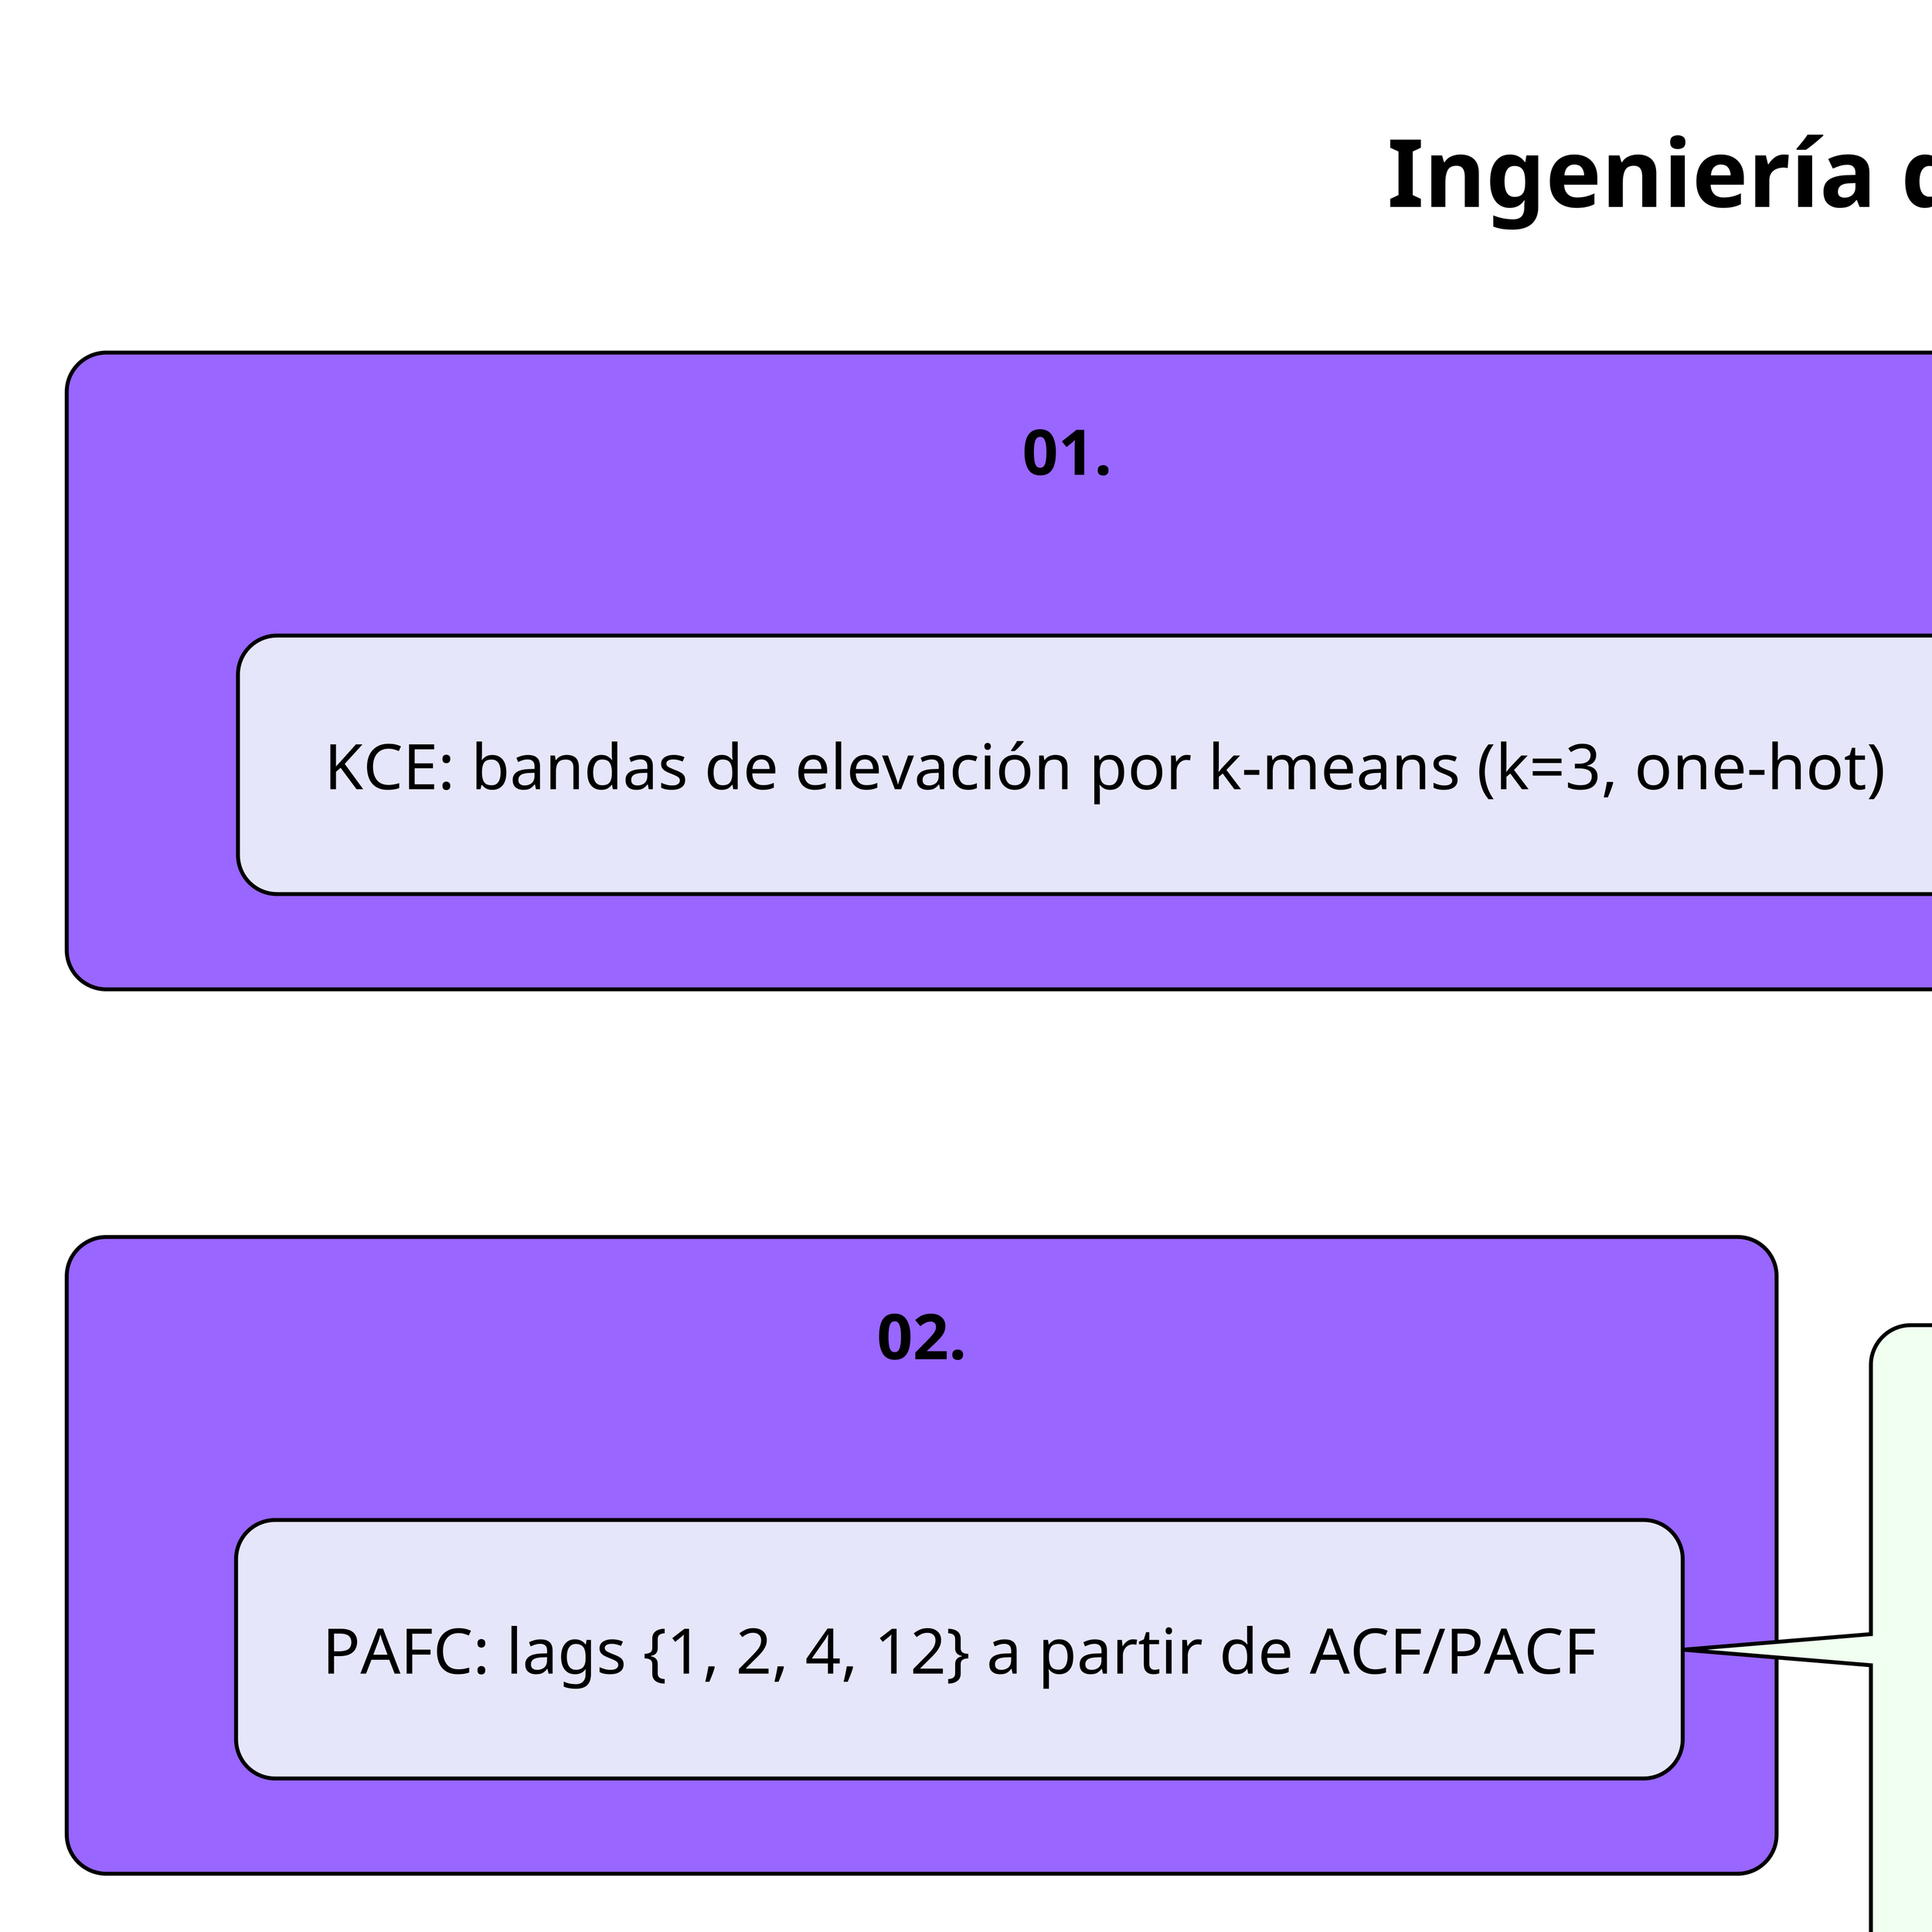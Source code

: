 @startuml ingenieria_caracteristicas
!theme plain
!define SCALE 3
!define DPI 800
skinparam dpi 800
skinparam backgroundColor white
skinparam defaultFontSize 16
skinparam titleFontSize 24
skinparam roundcorner 20
skinparam minClassWidth 250
skinparam minClassHeight 140
skinparam padding 12

title **Ingeniería de características**

rectangle "**01.**" as num1 #9966FF {
    rectangle "KCE: bandas de elevación por k-means (k=3, one-hot)" as kce #E6E6FA
}

rectangle "**02.**" as num2 #9966FF {
    rectangle "PAFC: lags {1, 2, 4, 12} a partir de ACF/PACF" as pafc #E6E6FA
}

rectangle "**03.**" as num3 #9966FF {
    rectangle "Sets: BASE; BASE+KCE; BASE+KCE+PAFC" as sets #E6E6FA
}

' Layout vertical
num1 -[hidden]-> num2
num2 -[hidden]-> num3

' Detalles adicionales
note right of kce #F0F8FF
**K-means Clustering Elevation (KCE):**
• Clustering de elevación con k=3 grupos
• Codificación one-hot de bandas altitudinales
• Características categóricas espaciales
• Captura patrones orográficos
• Variables: [elevación_baja, elevación_media, elevación_alta]
end note

note right of pafc #F0FFF0
**Partial AutoCorrelation Function (PAFC):**
• Lags temporales: 1, 2, 4, 12 meses
• Basado en análisis ACF/PACF
• Captura patrones estacionales y tendencias
• Variables autorregresivas
• Memoria temporal del sistema climático
end note

note right of sets #FFFAF0
**Conjuntos de características:**
• **BASE**: Precipitación + coordenadas + DEM
• **BASE+KCE**: BASE + bandas de elevación
• **BASE+KCE+PAFC**: Conjunto completo
• Evaluación incremental de features
• Análisis de contribución por componente
end note

@enduml
